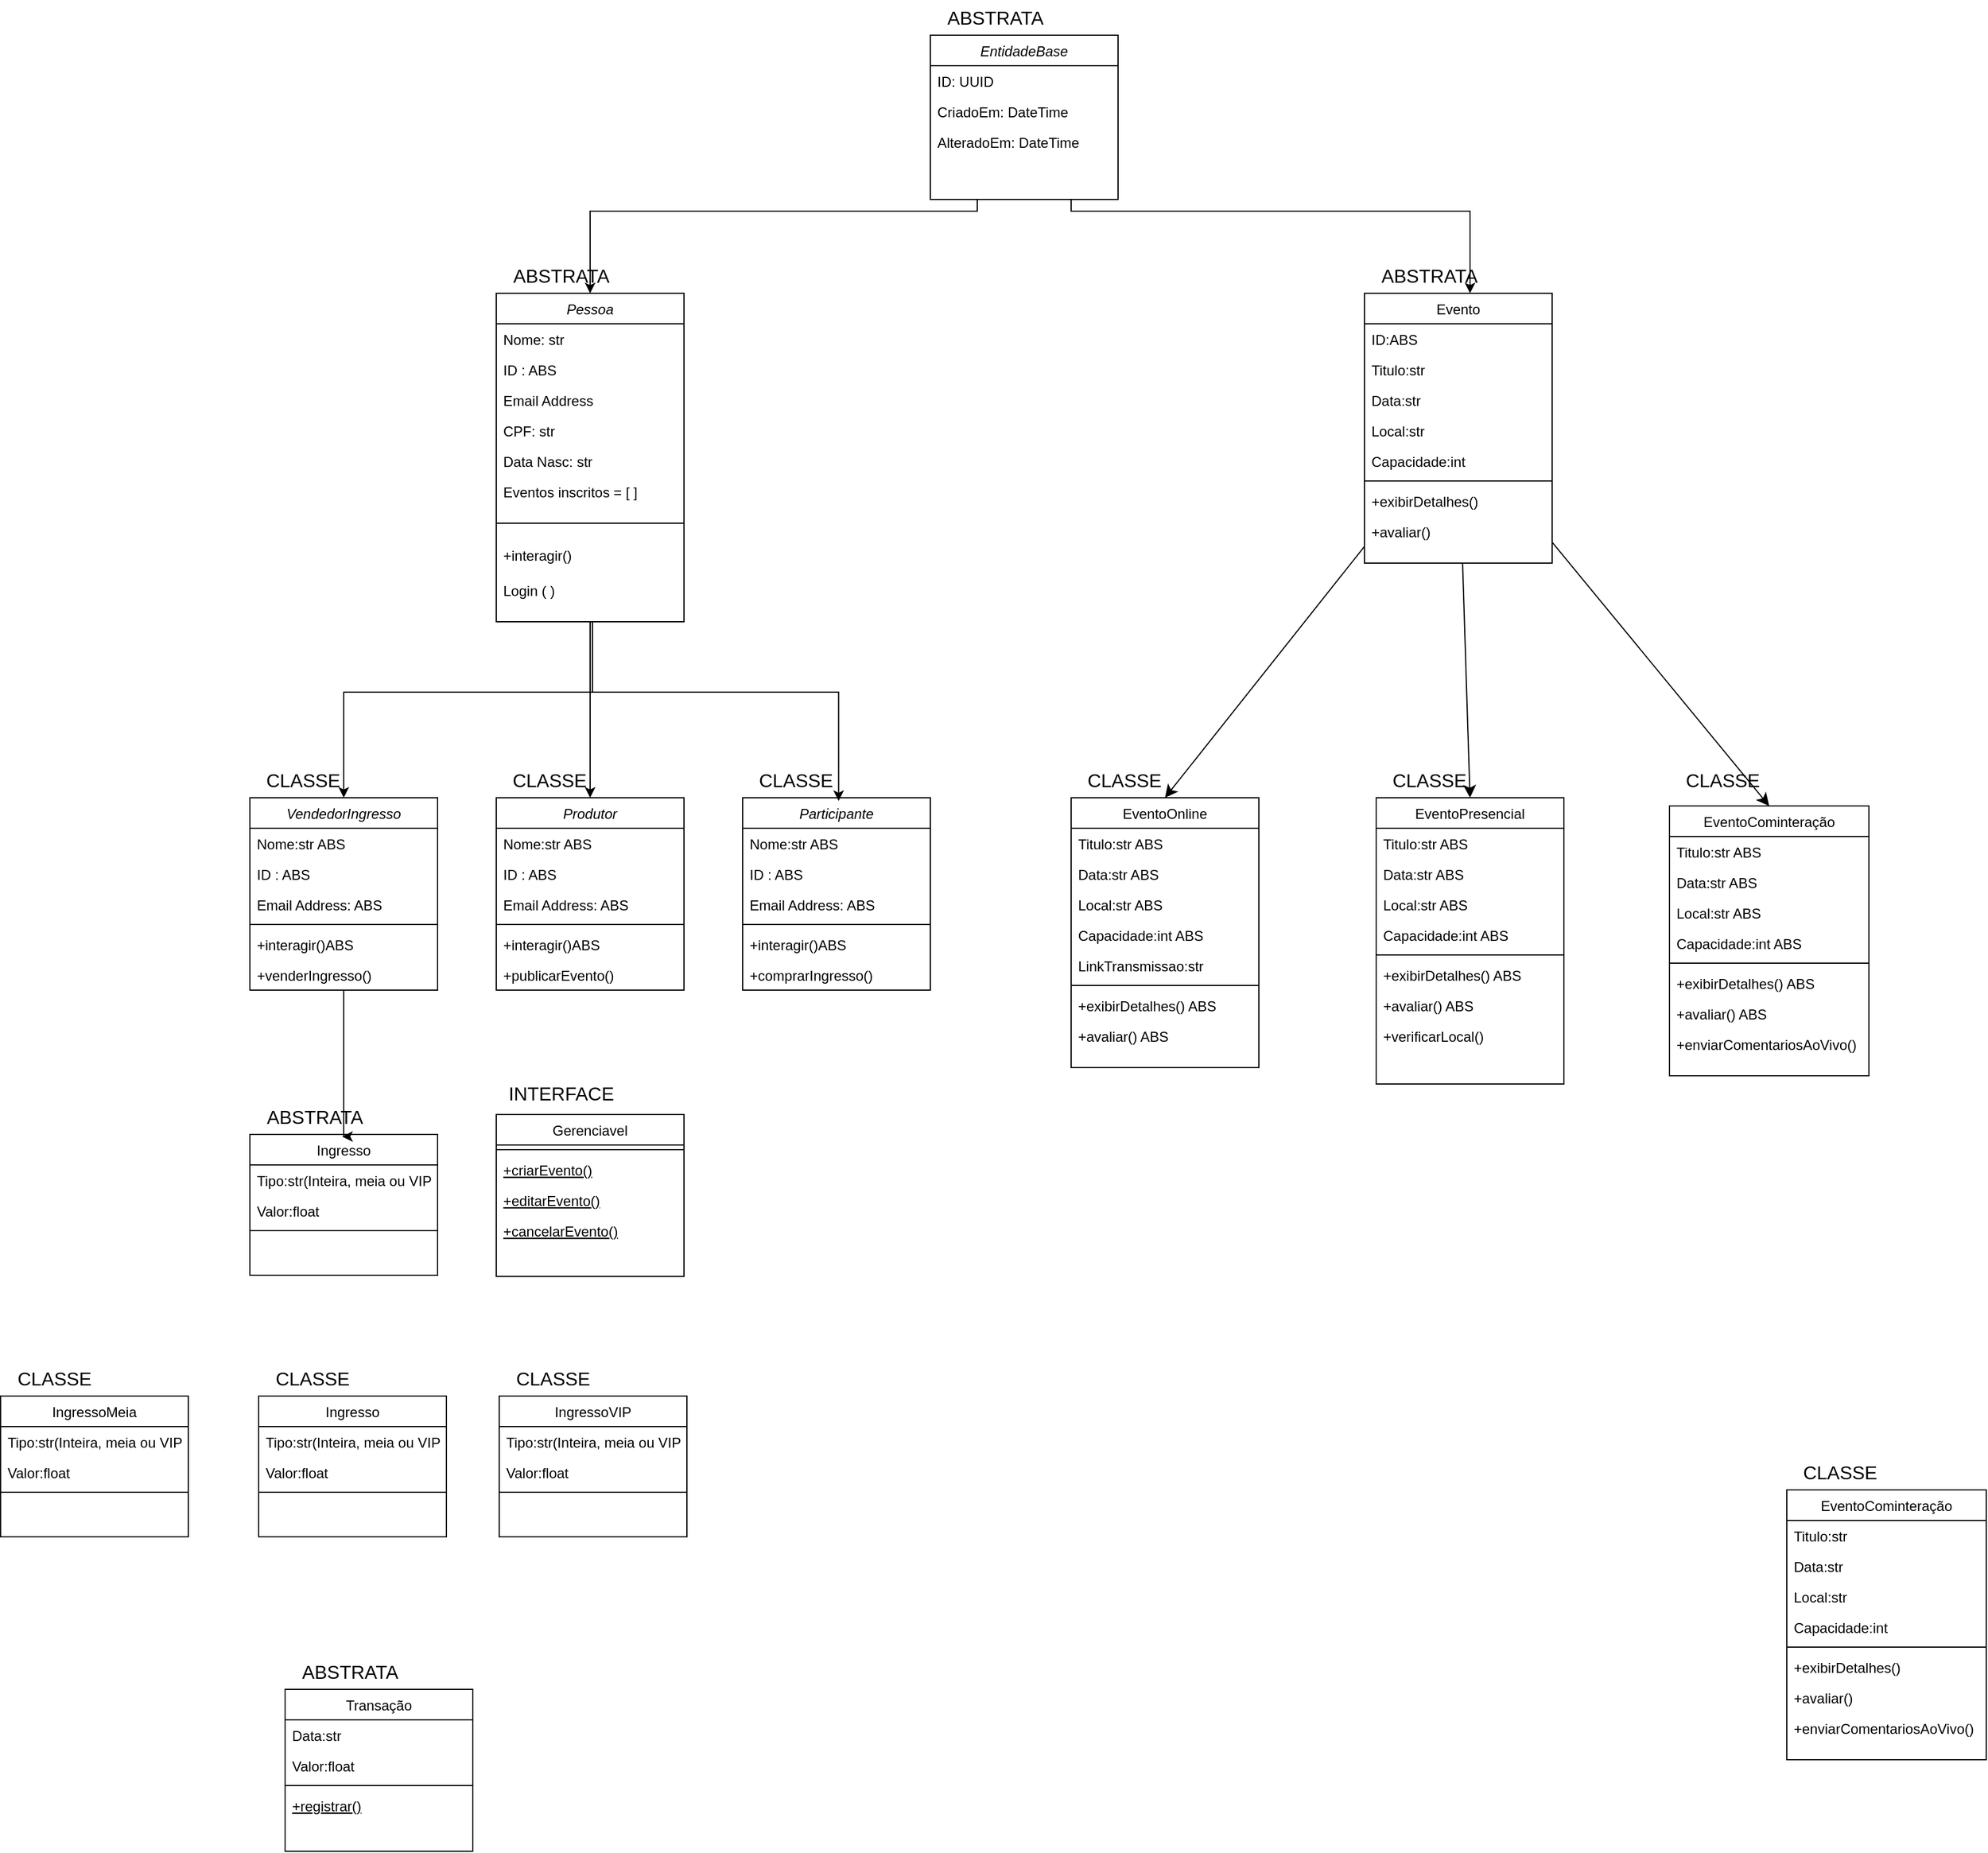 <mxfile version="26.2.14">
  <diagram id="C5RBs43oDa-KdzZeNtuy" name="Page-1">
    <mxGraphModel dx="2513" dy="1418" grid="1" gridSize="10" guides="1" tooltips="1" connect="1" arrows="1" fold="1" page="1" pageScale="1" pageWidth="827" pageHeight="1169" background="none" math="0" shadow="0">
      <root>
        <mxCell id="WIyWlLk6GJQsqaUBKTNV-0" />
        <mxCell id="WIyWlLk6GJQsqaUBKTNV-1" parent="WIyWlLk6GJQsqaUBKTNV-0" />
        <mxCell id="qELRmDSTks_RnJ9ymgZq-40" style="edgeStyle=orthogonalEdgeStyle;rounded=0;orthogonalLoop=1;jettySize=auto;html=1;exitX=0.5;exitY=1;exitDx=0;exitDy=0;" edge="1" parent="WIyWlLk6GJQsqaUBKTNV-1" source="zkfFHV4jXpPFQw0GAbJ--0" target="qELRmDSTks_RnJ9ymgZq-30">
          <mxGeometry relative="1" as="geometry">
            <mxPoint x="650" y="840" as="sourcePoint" />
            <Array as="points">
              <mxPoint x="552" y="810" />
              <mxPoint x="340" y="810" />
            </Array>
          </mxGeometry>
        </mxCell>
        <mxCell id="qELRmDSTks_RnJ9ymgZq-84" style="edgeStyle=orthogonalEdgeStyle;rounded=0;orthogonalLoop=1;jettySize=auto;html=1;" edge="1" parent="WIyWlLk6GJQsqaUBKTNV-1" source="zkfFHV4jXpPFQw0GAbJ--0" target="vaQc-ln_dhfai32MLf0o-9">
          <mxGeometry relative="1" as="geometry" />
        </mxCell>
        <mxCell id="zkfFHV4jXpPFQw0GAbJ--0" value="Pessoa" style="swimlane;fontStyle=2;align=center;verticalAlign=top;childLayout=stackLayout;horizontal=1;startSize=26;horizontalStack=0;resizeParent=1;resizeLast=0;collapsible=1;marginBottom=0;rounded=0;shadow=0;strokeWidth=1;" parent="WIyWlLk6GJQsqaUBKTNV-1" vertex="1">
          <mxGeometry x="470" y="470" width="160" height="280" as="geometry">
            <mxRectangle x="230" y="140" width="160" height="26" as="alternateBounds" />
          </mxGeometry>
        </mxCell>
        <mxCell id="zkfFHV4jXpPFQw0GAbJ--1" value="Nome: str" style="text;align=left;verticalAlign=top;spacingLeft=4;spacingRight=4;overflow=hidden;rotatable=0;points=[[0,0.5],[1,0.5]];portConstraint=eastwest;" parent="zkfFHV4jXpPFQw0GAbJ--0" vertex="1">
          <mxGeometry y="26" width="160" height="26" as="geometry" />
        </mxCell>
        <mxCell id="zkfFHV4jXpPFQw0GAbJ--2" value="ID : ABS" style="text;align=left;verticalAlign=top;spacingLeft=4;spacingRight=4;overflow=hidden;rotatable=0;points=[[0,0.5],[1,0.5]];portConstraint=eastwest;rounded=0;shadow=0;html=0;" parent="zkfFHV4jXpPFQw0GAbJ--0" vertex="1">
          <mxGeometry y="52" width="160" height="26" as="geometry" />
        </mxCell>
        <mxCell id="zkfFHV4jXpPFQw0GAbJ--3" value="Email Address" style="text;align=left;verticalAlign=top;spacingLeft=4;spacingRight=4;overflow=hidden;rotatable=0;points=[[0,0.5],[1,0.5]];portConstraint=eastwest;rounded=0;shadow=0;html=0;" parent="zkfFHV4jXpPFQw0GAbJ--0" vertex="1">
          <mxGeometry y="78" width="160" height="26" as="geometry" />
        </mxCell>
        <mxCell id="3LgKwWBH9SutKrGx6Lj7-1" value="CPF: str" style="text;align=left;verticalAlign=top;spacingLeft=4;spacingRight=4;overflow=hidden;rotatable=0;points=[[0,0.5],[1,0.5]];portConstraint=eastwest;rounded=0;shadow=0;html=0;" vertex="1" parent="zkfFHV4jXpPFQw0GAbJ--0">
          <mxGeometry y="104" width="160" height="26" as="geometry" />
        </mxCell>
        <mxCell id="3LgKwWBH9SutKrGx6Lj7-2" value="Data Nasc: str" style="text;align=left;verticalAlign=top;spacingLeft=4;spacingRight=4;overflow=hidden;rotatable=0;points=[[0,0.5],[1,0.5]];portConstraint=eastwest;rounded=0;shadow=0;html=0;" vertex="1" parent="zkfFHV4jXpPFQw0GAbJ--0">
          <mxGeometry y="130" width="160" height="26" as="geometry" />
        </mxCell>
        <mxCell id="3LgKwWBH9SutKrGx6Lj7-3" value="Eventos inscritos = [ ] " style="text;align=left;verticalAlign=top;spacingLeft=4;spacingRight=4;overflow=hidden;rotatable=0;points=[[0,0.5],[1,0.5]];portConstraint=eastwest;rounded=0;shadow=0;html=0;" vertex="1" parent="zkfFHV4jXpPFQw0GAbJ--0">
          <mxGeometry y="156" width="160" height="26" as="geometry" />
        </mxCell>
        <mxCell id="zkfFHV4jXpPFQw0GAbJ--4" value="" style="line;html=1;strokeWidth=1;align=left;verticalAlign=middle;spacingTop=-1;spacingLeft=3;spacingRight=3;rotatable=0;labelPosition=right;points=[];portConstraint=eastwest;" parent="zkfFHV4jXpPFQw0GAbJ--0" vertex="1">
          <mxGeometry y="182" width="160" height="28" as="geometry" />
        </mxCell>
        <mxCell id="zkfFHV4jXpPFQw0GAbJ--5" value="+interagir()" style="text;align=left;verticalAlign=top;spacingLeft=4;spacingRight=4;overflow=hidden;rotatable=0;points=[[0,0.5],[1,0.5]];portConstraint=eastwest;" parent="zkfFHV4jXpPFQw0GAbJ--0" vertex="1">
          <mxGeometry y="210" width="160" height="30" as="geometry" />
        </mxCell>
        <mxCell id="3LgKwWBH9SutKrGx6Lj7-6" value="Login ( )" style="text;align=left;verticalAlign=top;spacingLeft=4;spacingRight=4;overflow=hidden;rotatable=0;points=[[0,0.5],[1,0.5]];portConstraint=eastwest;" vertex="1" parent="zkfFHV4jXpPFQw0GAbJ--0">
          <mxGeometry y="240" width="160" height="30" as="geometry" />
        </mxCell>
        <mxCell id="zkfFHV4jXpPFQw0GAbJ--6" value="Gerenciavel" style="swimlane;fontStyle=0;align=center;verticalAlign=top;childLayout=stackLayout;horizontal=1;startSize=26;horizontalStack=0;resizeParent=1;resizeLast=0;collapsible=1;marginBottom=0;rounded=0;shadow=0;strokeWidth=1;" parent="WIyWlLk6GJQsqaUBKTNV-1" vertex="1">
          <mxGeometry x="470" y="1170" width="160" height="138" as="geometry">
            <mxRectangle x="130" y="380" width="160" height="26" as="alternateBounds" />
          </mxGeometry>
        </mxCell>
        <mxCell id="zkfFHV4jXpPFQw0GAbJ--9" value="" style="line;html=1;strokeWidth=1;align=left;verticalAlign=middle;spacingTop=-1;spacingLeft=3;spacingRight=3;rotatable=0;labelPosition=right;points=[];portConstraint=eastwest;" parent="zkfFHV4jXpPFQw0GAbJ--6" vertex="1">
          <mxGeometry y="26" width="160" height="8" as="geometry" />
        </mxCell>
        <mxCell id="zkfFHV4jXpPFQw0GAbJ--10" value="+criarEvento()" style="text;align=left;verticalAlign=top;spacingLeft=4;spacingRight=4;overflow=hidden;rotatable=0;points=[[0,0.5],[1,0.5]];portConstraint=eastwest;fontStyle=4" parent="zkfFHV4jXpPFQw0GAbJ--6" vertex="1">
          <mxGeometry y="34" width="160" height="26" as="geometry" />
        </mxCell>
        <mxCell id="qELRmDSTks_RnJ9ymgZq-77" value="+editarEvento()" style="text;align=left;verticalAlign=top;spacingLeft=4;spacingRight=4;overflow=hidden;rotatable=0;points=[[0,0.5],[1,0.5]];portConstraint=eastwest;fontStyle=4" vertex="1" parent="zkfFHV4jXpPFQw0GAbJ--6">
          <mxGeometry y="60" width="160" height="26" as="geometry" />
        </mxCell>
        <mxCell id="qELRmDSTks_RnJ9ymgZq-78" value="+cancelarEvento()" style="text;align=left;verticalAlign=top;spacingLeft=4;spacingRight=4;overflow=hidden;rotatable=0;points=[[0,0.5],[1,0.5]];portConstraint=eastwest;fontStyle=4" vertex="1" parent="zkfFHV4jXpPFQw0GAbJ--6">
          <mxGeometry y="86" width="160" height="26" as="geometry" />
        </mxCell>
        <mxCell id="zkfFHV4jXpPFQw0GAbJ--13" value="IngressoMeia" style="swimlane;fontStyle=0;align=center;verticalAlign=top;childLayout=stackLayout;horizontal=1;startSize=26;horizontalStack=0;resizeParent=1;resizeLast=0;collapsible=1;marginBottom=0;rounded=0;shadow=0;strokeWidth=1;" parent="WIyWlLk6GJQsqaUBKTNV-1" vertex="1">
          <mxGeometry x="47.5" y="1410" width="160" height="120" as="geometry">
            <mxRectangle x="340" y="380" width="170" height="26" as="alternateBounds" />
          </mxGeometry>
        </mxCell>
        <mxCell id="vaQc-ln_dhfai32MLf0o-4" value="Tipo:str(Inteira, meia ou VIP)" style="text;align=left;verticalAlign=top;spacingLeft=4;spacingRight=4;overflow=hidden;rotatable=0;points=[[0,0.5],[1,0.5]];portConstraint=eastwest;" parent="zkfFHV4jXpPFQw0GAbJ--13" vertex="1">
          <mxGeometry y="26" width="160" height="26" as="geometry" />
        </mxCell>
        <mxCell id="zkfFHV4jXpPFQw0GAbJ--14" value="Valor:float" style="text;align=left;verticalAlign=top;spacingLeft=4;spacingRight=4;overflow=hidden;rotatable=0;points=[[0,0.5],[1,0.5]];portConstraint=eastwest;" parent="zkfFHV4jXpPFQw0GAbJ--13" vertex="1">
          <mxGeometry y="52" width="160" height="26" as="geometry" />
        </mxCell>
        <mxCell id="zkfFHV4jXpPFQw0GAbJ--15" value="" style="line;html=1;strokeWidth=1;align=left;verticalAlign=middle;spacingTop=-1;spacingLeft=3;spacingRight=3;rotatable=0;labelPosition=right;points=[];portConstraint=eastwest;" parent="zkfFHV4jXpPFQw0GAbJ--13" vertex="1">
          <mxGeometry y="78" width="160" height="8" as="geometry" />
        </mxCell>
        <mxCell id="vaQc-ln_dhfai32MLf0o-46" style="edgeStyle=none;curved=1;rounded=0;orthogonalLoop=1;jettySize=auto;html=1;entryX=0.5;entryY=0;entryDx=0;entryDy=0;fontSize=12;startSize=8;endSize=8;" parent="WIyWlLk6GJQsqaUBKTNV-1" source="zkfFHV4jXpPFQw0GAbJ--17" target="vaQc-ln_dhfai32MLf0o-28" edge="1">
          <mxGeometry relative="1" as="geometry" />
        </mxCell>
        <mxCell id="vaQc-ln_dhfai32MLf0o-47" style="edgeStyle=none;curved=1;rounded=0;orthogonalLoop=1;jettySize=auto;html=1;entryX=0.5;entryY=0;entryDx=0;entryDy=0;fontSize=12;startSize=8;endSize=8;" parent="WIyWlLk6GJQsqaUBKTNV-1" source="zkfFHV4jXpPFQw0GAbJ--17" target="vaQc-ln_dhfai32MLf0o-37" edge="1">
          <mxGeometry relative="1" as="geometry" />
        </mxCell>
        <mxCell id="vaQc-ln_dhfai32MLf0o-57" style="edgeStyle=none;curved=1;rounded=0;orthogonalLoop=1;jettySize=auto;html=1;entryX=0.5;entryY=0;entryDx=0;entryDy=0;fontSize=12;startSize=8;endSize=8;" parent="WIyWlLk6GJQsqaUBKTNV-1" source="zkfFHV4jXpPFQw0GAbJ--17" target="vaQc-ln_dhfai32MLf0o-48" edge="1">
          <mxGeometry relative="1" as="geometry" />
        </mxCell>
        <mxCell id="zkfFHV4jXpPFQw0GAbJ--17" value="Evento" style="swimlane;fontStyle=0;align=center;verticalAlign=top;childLayout=stackLayout;horizontal=1;startSize=26;horizontalStack=0;resizeParent=1;resizeLast=0;collapsible=1;marginBottom=0;rounded=0;shadow=0;strokeWidth=1;" parent="WIyWlLk6GJQsqaUBKTNV-1" vertex="1">
          <mxGeometry x="1210" y="470" width="160" height="230" as="geometry">
            <mxRectangle x="550" y="140" width="160" height="26" as="alternateBounds" />
          </mxGeometry>
        </mxCell>
        <mxCell id="qELRmDSTks_RnJ9ymgZq-29" value="ID:ABS" style="text;align=left;verticalAlign=top;spacingLeft=4;spacingRight=4;overflow=hidden;rotatable=0;points=[[0,0.5],[1,0.5]];portConstraint=eastwest;" vertex="1" parent="zkfFHV4jXpPFQw0GAbJ--17">
          <mxGeometry y="26" width="160" height="26" as="geometry" />
        </mxCell>
        <mxCell id="zkfFHV4jXpPFQw0GAbJ--18" value="Titulo:str " style="text;align=left;verticalAlign=top;spacingLeft=4;spacingRight=4;overflow=hidden;rotatable=0;points=[[0,0.5],[1,0.5]];portConstraint=eastwest;" parent="zkfFHV4jXpPFQw0GAbJ--17" vertex="1">
          <mxGeometry y="52" width="160" height="26" as="geometry" />
        </mxCell>
        <mxCell id="zkfFHV4jXpPFQw0GAbJ--19" value="Data:str " style="text;align=left;verticalAlign=top;spacingLeft=4;spacingRight=4;overflow=hidden;rotatable=0;points=[[0,0.5],[1,0.5]];portConstraint=eastwest;rounded=0;shadow=0;html=0;" parent="zkfFHV4jXpPFQw0GAbJ--17" vertex="1">
          <mxGeometry y="78" width="160" height="26" as="geometry" />
        </mxCell>
        <mxCell id="zkfFHV4jXpPFQw0GAbJ--20" value="Local:str " style="text;align=left;verticalAlign=top;spacingLeft=4;spacingRight=4;overflow=hidden;rotatable=0;points=[[0,0.5],[1,0.5]];portConstraint=eastwest;rounded=0;shadow=0;html=0;" parent="zkfFHV4jXpPFQw0GAbJ--17" vertex="1">
          <mxGeometry y="104" width="160" height="26" as="geometry" />
        </mxCell>
        <mxCell id="zkfFHV4jXpPFQw0GAbJ--21" value="Capacidade:int" style="text;align=left;verticalAlign=top;spacingLeft=4;spacingRight=4;overflow=hidden;rotatable=0;points=[[0,0.5],[1,0.5]];portConstraint=eastwest;rounded=0;shadow=0;html=0;" parent="zkfFHV4jXpPFQw0GAbJ--17" vertex="1">
          <mxGeometry y="130" width="160" height="26" as="geometry" />
        </mxCell>
        <mxCell id="zkfFHV4jXpPFQw0GAbJ--23" value="" style="line;html=1;strokeWidth=1;align=left;verticalAlign=middle;spacingTop=-1;spacingLeft=3;spacingRight=3;rotatable=0;labelPosition=right;points=[];portConstraint=eastwest;" parent="zkfFHV4jXpPFQw0GAbJ--17" vertex="1">
          <mxGeometry y="156" width="160" height="8" as="geometry" />
        </mxCell>
        <mxCell id="zkfFHV4jXpPFQw0GAbJ--24" value="+exibirDetalhes()" style="text;align=left;verticalAlign=top;spacingLeft=4;spacingRight=4;overflow=hidden;rotatable=0;points=[[0,0.5],[1,0.5]];portConstraint=eastwest;" parent="zkfFHV4jXpPFQw0GAbJ--17" vertex="1">
          <mxGeometry y="164" width="160" height="26" as="geometry" />
        </mxCell>
        <mxCell id="zkfFHV4jXpPFQw0GAbJ--25" value="+avaliar() " style="text;align=left;verticalAlign=top;spacingLeft=4;spacingRight=4;overflow=hidden;rotatable=0;points=[[0,0.5],[1,0.5]];portConstraint=eastwest;" parent="zkfFHV4jXpPFQw0GAbJ--17" vertex="1">
          <mxGeometry y="190" width="160" height="40" as="geometry" />
        </mxCell>
        <mxCell id="vaQc-ln_dhfai32MLf0o-1" value="ABSTRATA" style="text;html=1;align=center;verticalAlign=middle;resizable=0;points=[];autosize=1;strokeColor=none;fillColor=none;fontSize=16;" parent="WIyWlLk6GJQsqaUBKTNV-1" vertex="1">
          <mxGeometry x="470" y="440" width="110" height="30" as="geometry" />
        </mxCell>
        <mxCell id="vaQc-ln_dhfai32MLf0o-5" value="ABSTRATA" style="text;html=1;align=center;verticalAlign=middle;resizable=0;points=[];autosize=1;strokeColor=none;fillColor=none;fontSize=16;" parent="WIyWlLk6GJQsqaUBKTNV-1" vertex="1">
          <mxGeometry x="1210" y="440" width="110" height="30" as="geometry" />
        </mxCell>
        <mxCell id="vaQc-ln_dhfai32MLf0o-6" value="ABSTRATA" style="text;html=1;align=center;verticalAlign=middle;resizable=0;points=[];autosize=1;strokeColor=none;fillColor=none;fontSize=16;" parent="WIyWlLk6GJQsqaUBKTNV-1" vertex="1">
          <mxGeometry x="290" y="1630" width="110" height="30" as="geometry" />
        </mxCell>
        <mxCell id="vaQc-ln_dhfai32MLf0o-7" value="CLASSE" style="text;html=1;align=center;verticalAlign=middle;resizable=0;points=[];autosize=1;strokeColor=none;fillColor=none;fontSize=16;" parent="WIyWlLk6GJQsqaUBKTNV-1" vertex="1">
          <mxGeometry x="267.5" y="1380" width="90" height="30" as="geometry" />
        </mxCell>
        <mxCell id="vaQc-ln_dhfai32MLf0o-9" value="Produtor" style="swimlane;fontStyle=2;align=center;verticalAlign=top;childLayout=stackLayout;horizontal=1;startSize=26;horizontalStack=0;resizeParent=1;resizeLast=0;collapsible=1;marginBottom=0;rounded=0;shadow=0;strokeWidth=1;" parent="WIyWlLk6GJQsqaUBKTNV-1" vertex="1">
          <mxGeometry x="470" y="900" width="160" height="164" as="geometry">
            <mxRectangle x="230" y="140" width="160" height="26" as="alternateBounds" />
          </mxGeometry>
        </mxCell>
        <mxCell id="vaQc-ln_dhfai32MLf0o-10" value="Nome:str ABS" style="text;align=left;verticalAlign=top;spacingLeft=4;spacingRight=4;overflow=hidden;rotatable=0;points=[[0,0.5],[1,0.5]];portConstraint=eastwest;" parent="vaQc-ln_dhfai32MLf0o-9" vertex="1">
          <mxGeometry y="26" width="160" height="26" as="geometry" />
        </mxCell>
        <mxCell id="vaQc-ln_dhfai32MLf0o-11" value="ID : ABS" style="text;align=left;verticalAlign=top;spacingLeft=4;spacingRight=4;overflow=hidden;rotatable=0;points=[[0,0.5],[1,0.5]];portConstraint=eastwest;rounded=0;shadow=0;html=0;" parent="vaQc-ln_dhfai32MLf0o-9" vertex="1">
          <mxGeometry y="52" width="160" height="26" as="geometry" />
        </mxCell>
        <mxCell id="vaQc-ln_dhfai32MLf0o-12" value="Email Address: ABS" style="text;align=left;verticalAlign=top;spacingLeft=4;spacingRight=4;overflow=hidden;rotatable=0;points=[[0,0.5],[1,0.5]];portConstraint=eastwest;rounded=0;shadow=0;html=0;" parent="vaQc-ln_dhfai32MLf0o-9" vertex="1">
          <mxGeometry y="78" width="160" height="26" as="geometry" />
        </mxCell>
        <mxCell id="vaQc-ln_dhfai32MLf0o-13" value="" style="line;html=1;strokeWidth=1;align=left;verticalAlign=middle;spacingTop=-1;spacingLeft=3;spacingRight=3;rotatable=0;labelPosition=right;points=[];portConstraint=eastwest;" parent="vaQc-ln_dhfai32MLf0o-9" vertex="1">
          <mxGeometry y="104" width="160" height="8" as="geometry" />
        </mxCell>
        <mxCell id="vaQc-ln_dhfai32MLf0o-14" value="+interagir()ABS" style="text;align=left;verticalAlign=top;spacingLeft=4;spacingRight=4;overflow=hidden;rotatable=0;points=[[0,0.5],[1,0.5]];portConstraint=eastwest;" parent="vaQc-ln_dhfai32MLf0o-9" vertex="1">
          <mxGeometry y="112" width="160" height="26" as="geometry" />
        </mxCell>
        <mxCell id="vaQc-ln_dhfai32MLf0o-24" value="+publicarEvento()" style="text;align=left;verticalAlign=top;spacingLeft=4;spacingRight=4;overflow=hidden;rotatable=0;points=[[0,0.5],[1,0.5]];portConstraint=eastwest;" parent="vaQc-ln_dhfai32MLf0o-9" vertex="1">
          <mxGeometry y="138" width="160" height="26" as="geometry" />
        </mxCell>
        <mxCell id="vaQc-ln_dhfai32MLf0o-15" value="Participante" style="swimlane;fontStyle=2;align=center;verticalAlign=top;childLayout=stackLayout;horizontal=1;startSize=26;horizontalStack=0;resizeParent=1;resizeLast=0;collapsible=1;marginBottom=0;rounded=0;shadow=0;strokeWidth=1;" parent="WIyWlLk6GJQsqaUBKTNV-1" vertex="1">
          <mxGeometry x="680" y="900" width="160" height="164" as="geometry">
            <mxRectangle x="230" y="140" width="160" height="26" as="alternateBounds" />
          </mxGeometry>
        </mxCell>
        <mxCell id="vaQc-ln_dhfai32MLf0o-16" value="Nome:str ABS" style="text;align=left;verticalAlign=top;spacingLeft=4;spacingRight=4;overflow=hidden;rotatable=0;points=[[0,0.5],[1,0.5]];portConstraint=eastwest;" parent="vaQc-ln_dhfai32MLf0o-15" vertex="1">
          <mxGeometry y="26" width="160" height="26" as="geometry" />
        </mxCell>
        <mxCell id="vaQc-ln_dhfai32MLf0o-17" value="ID : ABS" style="text;align=left;verticalAlign=top;spacingLeft=4;spacingRight=4;overflow=hidden;rotatable=0;points=[[0,0.5],[1,0.5]];portConstraint=eastwest;rounded=0;shadow=0;html=0;" parent="vaQc-ln_dhfai32MLf0o-15" vertex="1">
          <mxGeometry y="52" width="160" height="26" as="geometry" />
        </mxCell>
        <mxCell id="vaQc-ln_dhfai32MLf0o-18" value="Email Address: ABS" style="text;align=left;verticalAlign=top;spacingLeft=4;spacingRight=4;overflow=hidden;rotatable=0;points=[[0,0.5],[1,0.5]];portConstraint=eastwest;rounded=0;shadow=0;html=0;" parent="vaQc-ln_dhfai32MLf0o-15" vertex="1">
          <mxGeometry y="78" width="160" height="26" as="geometry" />
        </mxCell>
        <mxCell id="vaQc-ln_dhfai32MLf0o-19" value="" style="line;html=1;strokeWidth=1;align=left;verticalAlign=middle;spacingTop=-1;spacingLeft=3;spacingRight=3;rotatable=0;labelPosition=right;points=[];portConstraint=eastwest;" parent="vaQc-ln_dhfai32MLf0o-15" vertex="1">
          <mxGeometry y="104" width="160" height="8" as="geometry" />
        </mxCell>
        <mxCell id="vaQc-ln_dhfai32MLf0o-20" value="+interagir()ABS" style="text;align=left;verticalAlign=top;spacingLeft=4;spacingRight=4;overflow=hidden;rotatable=0;points=[[0,0.5],[1,0.5]];portConstraint=eastwest;" parent="vaQc-ln_dhfai32MLf0o-15" vertex="1">
          <mxGeometry y="112" width="160" height="26" as="geometry" />
        </mxCell>
        <mxCell id="vaQc-ln_dhfai32MLf0o-27" value="+comprarIngresso()" style="text;align=left;verticalAlign=top;spacingLeft=4;spacingRight=4;overflow=hidden;rotatable=0;points=[[0,0.5],[1,0.5]];portConstraint=eastwest;" parent="vaQc-ln_dhfai32MLf0o-15" vertex="1">
          <mxGeometry y="138" width="160" height="26" as="geometry" />
        </mxCell>
        <mxCell id="vaQc-ln_dhfai32MLf0o-25" value="CLASSE" style="text;html=1;align=center;verticalAlign=middle;resizable=0;points=[];autosize=1;strokeColor=none;fillColor=none;fontSize=16;" parent="WIyWlLk6GJQsqaUBKTNV-1" vertex="1">
          <mxGeometry x="470" y="870" width="90" height="30" as="geometry" />
        </mxCell>
        <mxCell id="vaQc-ln_dhfai32MLf0o-26" value="CLASSE" style="text;html=1;align=center;verticalAlign=middle;resizable=0;points=[];autosize=1;strokeColor=none;fillColor=none;fontSize=16;" parent="WIyWlLk6GJQsqaUBKTNV-1" vertex="1">
          <mxGeometry x="680" y="870" width="90" height="30" as="geometry" />
        </mxCell>
        <mxCell id="vaQc-ln_dhfai32MLf0o-28" value="EventoOnline" style="swimlane;fontStyle=0;align=center;verticalAlign=top;childLayout=stackLayout;horizontal=1;startSize=26;horizontalStack=0;resizeParent=1;resizeLast=0;collapsible=1;marginBottom=0;rounded=0;shadow=0;strokeWidth=1;" parent="WIyWlLk6GJQsqaUBKTNV-1" vertex="1">
          <mxGeometry x="960" y="900" width="160" height="230" as="geometry">
            <mxRectangle x="550" y="140" width="160" height="26" as="alternateBounds" />
          </mxGeometry>
        </mxCell>
        <mxCell id="vaQc-ln_dhfai32MLf0o-29" value="Titulo:str ABS" style="text;align=left;verticalAlign=top;spacingLeft=4;spacingRight=4;overflow=hidden;rotatable=0;points=[[0,0.5],[1,0.5]];portConstraint=eastwest;" parent="vaQc-ln_dhfai32MLf0o-28" vertex="1">
          <mxGeometry y="26" width="160" height="26" as="geometry" />
        </mxCell>
        <mxCell id="vaQc-ln_dhfai32MLf0o-30" value="Data:str ABS" style="text;align=left;verticalAlign=top;spacingLeft=4;spacingRight=4;overflow=hidden;rotatable=0;points=[[0,0.5],[1,0.5]];portConstraint=eastwest;rounded=0;shadow=0;html=0;" parent="vaQc-ln_dhfai32MLf0o-28" vertex="1">
          <mxGeometry y="52" width="160" height="26" as="geometry" />
        </mxCell>
        <mxCell id="vaQc-ln_dhfai32MLf0o-31" value="Local:str ABS" style="text;align=left;verticalAlign=top;spacingLeft=4;spacingRight=4;overflow=hidden;rotatable=0;points=[[0,0.5],[1,0.5]];portConstraint=eastwest;rounded=0;shadow=0;html=0;" parent="vaQc-ln_dhfai32MLf0o-28" vertex="1">
          <mxGeometry y="78" width="160" height="26" as="geometry" />
        </mxCell>
        <mxCell id="vaQc-ln_dhfai32MLf0o-32" value="Capacidade:int ABS" style="text;align=left;verticalAlign=top;spacingLeft=4;spacingRight=4;overflow=hidden;rotatable=0;points=[[0,0.5],[1,0.5]];portConstraint=eastwest;rounded=0;shadow=0;html=0;" parent="vaQc-ln_dhfai32MLf0o-28" vertex="1">
          <mxGeometry y="104" width="160" height="26" as="geometry" />
        </mxCell>
        <mxCell id="vaQc-ln_dhfai32MLf0o-58" value="LinkTransmissao:str" style="text;align=left;verticalAlign=top;spacingLeft=4;spacingRight=4;overflow=hidden;rotatable=0;points=[[0,0.5],[1,0.5]];portConstraint=eastwest;rounded=0;shadow=0;html=0;" parent="vaQc-ln_dhfai32MLf0o-28" vertex="1">
          <mxGeometry y="130" width="160" height="26" as="geometry" />
        </mxCell>
        <mxCell id="vaQc-ln_dhfai32MLf0o-33" value="" style="line;html=1;strokeWidth=1;align=left;verticalAlign=middle;spacingTop=-1;spacingLeft=3;spacingRight=3;rotatable=0;labelPosition=right;points=[];portConstraint=eastwest;" parent="vaQc-ln_dhfai32MLf0o-28" vertex="1">
          <mxGeometry y="156" width="160" height="8" as="geometry" />
        </mxCell>
        <mxCell id="vaQc-ln_dhfai32MLf0o-34" value="+exibirDetalhes() ABS" style="text;align=left;verticalAlign=top;spacingLeft=4;spacingRight=4;overflow=hidden;rotatable=0;points=[[0,0.5],[1,0.5]];portConstraint=eastwest;" parent="vaQc-ln_dhfai32MLf0o-28" vertex="1">
          <mxGeometry y="164" width="160" height="26" as="geometry" />
        </mxCell>
        <mxCell id="vaQc-ln_dhfai32MLf0o-35" value="+avaliar() ABS&#xa;&#xa;&#xa;&#xa;&#xa;" style="text;align=left;verticalAlign=top;spacingLeft=4;spacingRight=4;overflow=hidden;rotatable=0;points=[[0,0.5],[1,0.5]];portConstraint=eastwest;" parent="vaQc-ln_dhfai32MLf0o-28" vertex="1">
          <mxGeometry y="190" width="160" height="40" as="geometry" />
        </mxCell>
        <mxCell id="vaQc-ln_dhfai32MLf0o-36" value="CLASSE" style="text;html=1;align=center;verticalAlign=middle;resizable=0;points=[];autosize=1;strokeColor=none;fillColor=none;fontSize=16;" parent="WIyWlLk6GJQsqaUBKTNV-1" vertex="1">
          <mxGeometry x="960" y="870" width="90" height="30" as="geometry" />
        </mxCell>
        <mxCell id="vaQc-ln_dhfai32MLf0o-37" value="EventoPresencial" style="swimlane;fontStyle=0;align=center;verticalAlign=top;childLayout=stackLayout;horizontal=1;startSize=26;horizontalStack=0;resizeParent=1;resizeLast=0;collapsible=1;marginBottom=0;rounded=0;shadow=0;strokeWidth=1;" parent="WIyWlLk6GJQsqaUBKTNV-1" vertex="1">
          <mxGeometry x="1220" y="900" width="160" height="244" as="geometry">
            <mxRectangle x="550" y="140" width="160" height="26" as="alternateBounds" />
          </mxGeometry>
        </mxCell>
        <mxCell id="vaQc-ln_dhfai32MLf0o-38" value="Titulo:str ABS" style="text;align=left;verticalAlign=top;spacingLeft=4;spacingRight=4;overflow=hidden;rotatable=0;points=[[0,0.5],[1,0.5]];portConstraint=eastwest;" parent="vaQc-ln_dhfai32MLf0o-37" vertex="1">
          <mxGeometry y="26" width="160" height="26" as="geometry" />
        </mxCell>
        <mxCell id="vaQc-ln_dhfai32MLf0o-39" value="Data:str ABS" style="text;align=left;verticalAlign=top;spacingLeft=4;spacingRight=4;overflow=hidden;rotatable=0;points=[[0,0.5],[1,0.5]];portConstraint=eastwest;rounded=0;shadow=0;html=0;" parent="vaQc-ln_dhfai32MLf0o-37" vertex="1">
          <mxGeometry y="52" width="160" height="26" as="geometry" />
        </mxCell>
        <mxCell id="vaQc-ln_dhfai32MLf0o-40" value="Local:str ABS" style="text;align=left;verticalAlign=top;spacingLeft=4;spacingRight=4;overflow=hidden;rotatable=0;points=[[0,0.5],[1,0.5]];portConstraint=eastwest;rounded=0;shadow=0;html=0;" parent="vaQc-ln_dhfai32MLf0o-37" vertex="1">
          <mxGeometry y="78" width="160" height="26" as="geometry" />
        </mxCell>
        <mxCell id="vaQc-ln_dhfai32MLf0o-41" value="Capacidade:int ABS" style="text;align=left;verticalAlign=top;spacingLeft=4;spacingRight=4;overflow=hidden;rotatable=0;points=[[0,0.5],[1,0.5]];portConstraint=eastwest;rounded=0;shadow=0;html=0;" parent="vaQc-ln_dhfai32MLf0o-37" vertex="1">
          <mxGeometry y="104" width="160" height="26" as="geometry" />
        </mxCell>
        <mxCell id="vaQc-ln_dhfai32MLf0o-42" value="" style="line;html=1;strokeWidth=1;align=left;verticalAlign=middle;spacingTop=-1;spacingLeft=3;spacingRight=3;rotatable=0;labelPosition=right;points=[];portConstraint=eastwest;" parent="vaQc-ln_dhfai32MLf0o-37" vertex="1">
          <mxGeometry y="130" width="160" height="8" as="geometry" />
        </mxCell>
        <mxCell id="vaQc-ln_dhfai32MLf0o-43" value="+exibirDetalhes() ABS" style="text;align=left;verticalAlign=top;spacingLeft=4;spacingRight=4;overflow=hidden;rotatable=0;points=[[0,0.5],[1,0.5]];portConstraint=eastwest;" parent="vaQc-ln_dhfai32MLf0o-37" vertex="1">
          <mxGeometry y="138" width="160" height="26" as="geometry" />
        </mxCell>
        <mxCell id="vaQc-ln_dhfai32MLf0o-44" value="+avaliar() ABS" style="text;align=left;verticalAlign=top;spacingLeft=4;spacingRight=4;overflow=hidden;rotatable=0;points=[[0,0.5],[1,0.5]];portConstraint=eastwest;" parent="vaQc-ln_dhfai32MLf0o-37" vertex="1">
          <mxGeometry y="164" width="160" height="26" as="geometry" />
        </mxCell>
        <mxCell id="vaQc-ln_dhfai32MLf0o-59" value="+verificarLocal()" style="text;align=left;verticalAlign=top;spacingLeft=4;spacingRight=4;overflow=hidden;rotatable=0;points=[[0,0.5],[1,0.5]];portConstraint=eastwest;" parent="vaQc-ln_dhfai32MLf0o-37" vertex="1">
          <mxGeometry y="190" width="160" height="30" as="geometry" />
        </mxCell>
        <mxCell id="vaQc-ln_dhfai32MLf0o-45" value="CLASSE" style="text;html=1;align=center;verticalAlign=middle;resizable=0;points=[];autosize=1;strokeColor=none;fillColor=none;fontSize=16;" parent="WIyWlLk6GJQsqaUBKTNV-1" vertex="1">
          <mxGeometry x="1220" y="870" width="90" height="30" as="geometry" />
        </mxCell>
        <mxCell id="vaQc-ln_dhfai32MLf0o-48" value="EventoCominteração" style="swimlane;fontStyle=0;align=center;verticalAlign=top;childLayout=stackLayout;horizontal=1;startSize=26;horizontalStack=0;resizeParent=1;resizeLast=0;collapsible=1;marginBottom=0;rounded=0;shadow=0;strokeWidth=1;" parent="WIyWlLk6GJQsqaUBKTNV-1" vertex="1">
          <mxGeometry x="1470" y="907" width="170" height="230" as="geometry">
            <mxRectangle x="550" y="140" width="160" height="26" as="alternateBounds" />
          </mxGeometry>
        </mxCell>
        <mxCell id="vaQc-ln_dhfai32MLf0o-49" value="Titulo:str ABS" style="text;align=left;verticalAlign=top;spacingLeft=4;spacingRight=4;overflow=hidden;rotatable=0;points=[[0,0.5],[1,0.5]];portConstraint=eastwest;" parent="vaQc-ln_dhfai32MLf0o-48" vertex="1">
          <mxGeometry y="26" width="170" height="26" as="geometry" />
        </mxCell>
        <mxCell id="vaQc-ln_dhfai32MLf0o-50" value="Data:str ABS" style="text;align=left;verticalAlign=top;spacingLeft=4;spacingRight=4;overflow=hidden;rotatable=0;points=[[0,0.5],[1,0.5]];portConstraint=eastwest;rounded=0;shadow=0;html=0;" parent="vaQc-ln_dhfai32MLf0o-48" vertex="1">
          <mxGeometry y="52" width="170" height="26" as="geometry" />
        </mxCell>
        <mxCell id="vaQc-ln_dhfai32MLf0o-51" value="Local:str ABS" style="text;align=left;verticalAlign=top;spacingLeft=4;spacingRight=4;overflow=hidden;rotatable=0;points=[[0,0.5],[1,0.5]];portConstraint=eastwest;rounded=0;shadow=0;html=0;" parent="vaQc-ln_dhfai32MLf0o-48" vertex="1">
          <mxGeometry y="78" width="170" height="26" as="geometry" />
        </mxCell>
        <mxCell id="vaQc-ln_dhfai32MLf0o-52" value="Capacidade:int ABS" style="text;align=left;verticalAlign=top;spacingLeft=4;spacingRight=4;overflow=hidden;rotatable=0;points=[[0,0.5],[1,0.5]];portConstraint=eastwest;rounded=0;shadow=0;html=0;" parent="vaQc-ln_dhfai32MLf0o-48" vertex="1">
          <mxGeometry y="104" width="170" height="26" as="geometry" />
        </mxCell>
        <mxCell id="vaQc-ln_dhfai32MLf0o-53" value="" style="line;html=1;strokeWidth=1;align=left;verticalAlign=middle;spacingTop=-1;spacingLeft=3;spacingRight=3;rotatable=0;labelPosition=right;points=[];portConstraint=eastwest;" parent="vaQc-ln_dhfai32MLf0o-48" vertex="1">
          <mxGeometry y="130" width="170" height="8" as="geometry" />
        </mxCell>
        <mxCell id="vaQc-ln_dhfai32MLf0o-54" value="+exibirDetalhes() ABS" style="text;align=left;verticalAlign=top;spacingLeft=4;spacingRight=4;overflow=hidden;rotatable=0;points=[[0,0.5],[1,0.5]];portConstraint=eastwest;" parent="vaQc-ln_dhfai32MLf0o-48" vertex="1">
          <mxGeometry y="138" width="170" height="26" as="geometry" />
        </mxCell>
        <mxCell id="vaQc-ln_dhfai32MLf0o-55" value="+avaliar() ABS" style="text;align=left;verticalAlign=top;spacingLeft=4;spacingRight=4;overflow=hidden;rotatable=0;points=[[0,0.5],[1,0.5]];portConstraint=eastwest;" parent="vaQc-ln_dhfai32MLf0o-48" vertex="1">
          <mxGeometry y="164" width="170" height="26" as="geometry" />
        </mxCell>
        <mxCell id="vaQc-ln_dhfai32MLf0o-60" value="+enviarComentariosAoVivo()" style="text;align=left;verticalAlign=top;spacingLeft=4;spacingRight=4;overflow=hidden;rotatable=0;points=[[0,0.5],[1,0.5]];portConstraint=eastwest;" parent="vaQc-ln_dhfai32MLf0o-48" vertex="1">
          <mxGeometry y="190" width="170" height="26" as="geometry" />
        </mxCell>
        <mxCell id="vaQc-ln_dhfai32MLf0o-56" value="CLASSE" style="text;html=1;align=center;verticalAlign=middle;resizable=0;points=[];autosize=1;strokeColor=none;fillColor=none;fontSize=16;" parent="WIyWlLk6GJQsqaUBKTNV-1" vertex="1">
          <mxGeometry x="1470" y="870" width="90" height="30" as="geometry" />
        </mxCell>
        <mxCell id="qELRmDSTks_RnJ9ymgZq-0" value="EventoCominteração" style="swimlane;fontStyle=0;align=center;verticalAlign=top;childLayout=stackLayout;horizontal=1;startSize=26;horizontalStack=0;resizeParent=1;resizeLast=0;collapsible=1;marginBottom=0;rounded=0;shadow=0;strokeWidth=1;" vertex="1" parent="WIyWlLk6GJQsqaUBKTNV-1">
          <mxGeometry x="1570" y="1490" width="170" height="230" as="geometry">
            <mxRectangle x="550" y="140" width="160" height="26" as="alternateBounds" />
          </mxGeometry>
        </mxCell>
        <mxCell id="qELRmDSTks_RnJ9ymgZq-1" value="Titulo:str" style="text;align=left;verticalAlign=top;spacingLeft=4;spacingRight=4;overflow=hidden;rotatable=0;points=[[0,0.5],[1,0.5]];portConstraint=eastwest;" vertex="1" parent="qELRmDSTks_RnJ9ymgZq-0">
          <mxGeometry y="26" width="170" height="26" as="geometry" />
        </mxCell>
        <mxCell id="qELRmDSTks_RnJ9ymgZq-2" value="Data:str" style="text;align=left;verticalAlign=top;spacingLeft=4;spacingRight=4;overflow=hidden;rotatable=0;points=[[0,0.5],[1,0.5]];portConstraint=eastwest;rounded=0;shadow=0;html=0;" vertex="1" parent="qELRmDSTks_RnJ9ymgZq-0">
          <mxGeometry y="52" width="170" height="26" as="geometry" />
        </mxCell>
        <mxCell id="qELRmDSTks_RnJ9ymgZq-3" value="Local:str" style="text;align=left;verticalAlign=top;spacingLeft=4;spacingRight=4;overflow=hidden;rotatable=0;points=[[0,0.5],[1,0.5]];portConstraint=eastwest;rounded=0;shadow=0;html=0;" vertex="1" parent="qELRmDSTks_RnJ9ymgZq-0">
          <mxGeometry y="78" width="170" height="26" as="geometry" />
        </mxCell>
        <mxCell id="qELRmDSTks_RnJ9ymgZq-4" value="Capacidade:int" style="text;align=left;verticalAlign=top;spacingLeft=4;spacingRight=4;overflow=hidden;rotatable=0;points=[[0,0.5],[1,0.5]];portConstraint=eastwest;rounded=0;shadow=0;html=0;" vertex="1" parent="qELRmDSTks_RnJ9ymgZq-0">
          <mxGeometry y="104" width="170" height="26" as="geometry" />
        </mxCell>
        <mxCell id="qELRmDSTks_RnJ9ymgZq-5" value="" style="line;html=1;strokeWidth=1;align=left;verticalAlign=middle;spacingTop=-1;spacingLeft=3;spacingRight=3;rotatable=0;labelPosition=right;points=[];portConstraint=eastwest;" vertex="1" parent="qELRmDSTks_RnJ9ymgZq-0">
          <mxGeometry y="130" width="170" height="8" as="geometry" />
        </mxCell>
        <mxCell id="qELRmDSTks_RnJ9ymgZq-6" value="+exibirDetalhes()" style="text;align=left;verticalAlign=top;spacingLeft=4;spacingRight=4;overflow=hidden;rotatable=0;points=[[0,0.5],[1,0.5]];portConstraint=eastwest;" vertex="1" parent="qELRmDSTks_RnJ9ymgZq-0">
          <mxGeometry y="138" width="170" height="26" as="geometry" />
        </mxCell>
        <mxCell id="qELRmDSTks_RnJ9ymgZq-7" value="+avaliar()&#xa;&#xa;&#xa;&#xa;&#xa;&#xa;" style="text;align=left;verticalAlign=top;spacingLeft=4;spacingRight=4;overflow=hidden;rotatable=0;points=[[0,0.5],[1,0.5]];portConstraint=eastwest;" vertex="1" parent="qELRmDSTks_RnJ9ymgZq-0">
          <mxGeometry y="164" width="170" height="26" as="geometry" />
        </mxCell>
        <mxCell id="qELRmDSTks_RnJ9ymgZq-8" value="+enviarComentariosAoVivo()" style="text;align=left;verticalAlign=top;spacingLeft=4;spacingRight=4;overflow=hidden;rotatable=0;points=[[0,0.5],[1,0.5]];portConstraint=eastwest;" vertex="1" parent="qELRmDSTks_RnJ9ymgZq-0">
          <mxGeometry y="190" width="170" height="26" as="geometry" />
        </mxCell>
        <mxCell id="qELRmDSTks_RnJ9ymgZq-9" value="CLASSE" style="text;html=1;align=center;verticalAlign=middle;resizable=0;points=[];autosize=1;strokeColor=none;fillColor=none;fontSize=16;" vertex="1" parent="WIyWlLk6GJQsqaUBKTNV-1">
          <mxGeometry x="1570" y="1460" width="90" height="30" as="geometry" />
        </mxCell>
        <mxCell id="qELRmDSTks_RnJ9ymgZq-27" style="edgeStyle=orthogonalEdgeStyle;rounded=0;orthogonalLoop=1;jettySize=auto;html=1;exitX=0.75;exitY=1;exitDx=0;exitDy=0;" edge="1" parent="WIyWlLk6GJQsqaUBKTNV-1" source="qELRmDSTks_RnJ9ymgZq-20">
          <mxGeometry relative="1" as="geometry">
            <mxPoint x="960" y="400" as="sourcePoint" />
            <mxPoint x="1300" y="470" as="targetPoint" />
            <Array as="points">
              <mxPoint x="960" y="400" />
              <mxPoint x="1300" y="400" />
            </Array>
          </mxGeometry>
        </mxCell>
        <mxCell id="qELRmDSTks_RnJ9ymgZq-28" style="edgeStyle=orthogonalEdgeStyle;rounded=0;orthogonalLoop=1;jettySize=auto;html=1;exitX=0.25;exitY=1;exitDx=0;exitDy=0;" edge="1" parent="WIyWlLk6GJQsqaUBKTNV-1" source="qELRmDSTks_RnJ9ymgZq-20" target="zkfFHV4jXpPFQw0GAbJ--0">
          <mxGeometry relative="1" as="geometry">
            <Array as="points">
              <mxPoint x="880" y="400" />
              <mxPoint x="550" y="400" />
            </Array>
          </mxGeometry>
        </mxCell>
        <mxCell id="qELRmDSTks_RnJ9ymgZq-20" value="EntidadeBase" style="swimlane;fontStyle=2;align=center;verticalAlign=top;childLayout=stackLayout;horizontal=1;startSize=26;horizontalStack=0;resizeParent=1;resizeLast=0;collapsible=1;marginBottom=0;rounded=0;shadow=0;strokeWidth=1;" vertex="1" parent="WIyWlLk6GJQsqaUBKTNV-1">
          <mxGeometry x="840" y="250" width="160" height="140" as="geometry">
            <mxRectangle x="230" y="140" width="160" height="26" as="alternateBounds" />
          </mxGeometry>
        </mxCell>
        <mxCell id="qELRmDSTks_RnJ9ymgZq-21" value="ID: UUID" style="text;align=left;verticalAlign=top;spacingLeft=4;spacingRight=4;overflow=hidden;rotatable=0;points=[[0,0.5],[1,0.5]];portConstraint=eastwest;" vertex="1" parent="qELRmDSTks_RnJ9ymgZq-20">
          <mxGeometry y="26" width="160" height="26" as="geometry" />
        </mxCell>
        <mxCell id="qELRmDSTks_RnJ9ymgZq-22" value="CriadoEm: DateTime" style="text;align=left;verticalAlign=top;spacingLeft=4;spacingRight=4;overflow=hidden;rotatable=0;points=[[0,0.5],[1,0.5]];portConstraint=eastwest;rounded=0;shadow=0;html=0;" vertex="1" parent="qELRmDSTks_RnJ9ymgZq-20">
          <mxGeometry y="52" width="160" height="26" as="geometry" />
        </mxCell>
        <mxCell id="qELRmDSTks_RnJ9ymgZq-23" value="AlteradoEm: DateTime" style="text;align=left;verticalAlign=top;spacingLeft=4;spacingRight=4;overflow=hidden;rotatable=0;points=[[0,0.5],[1,0.5]];portConstraint=eastwest;rounded=0;shadow=0;html=0;" vertex="1" parent="qELRmDSTks_RnJ9ymgZq-20">
          <mxGeometry y="78" width="160" height="26" as="geometry" />
        </mxCell>
        <mxCell id="qELRmDSTks_RnJ9ymgZq-26" value="ABSTRATA" style="text;html=1;align=center;verticalAlign=middle;resizable=0;points=[];autosize=1;strokeColor=none;fillColor=none;fontSize=16;" vertex="1" parent="WIyWlLk6GJQsqaUBKTNV-1">
          <mxGeometry x="840" y="220" width="110" height="30" as="geometry" />
        </mxCell>
        <mxCell id="qELRmDSTks_RnJ9ymgZq-30" value="VendedorIngresso" style="swimlane;fontStyle=2;align=center;verticalAlign=top;childLayout=stackLayout;horizontal=1;startSize=26;horizontalStack=0;resizeParent=1;resizeLast=0;collapsible=1;marginBottom=0;rounded=0;shadow=0;strokeWidth=1;" vertex="1" parent="WIyWlLk6GJQsqaUBKTNV-1">
          <mxGeometry x="260" y="900" width="160" height="164" as="geometry">
            <mxRectangle x="230" y="140" width="160" height="26" as="alternateBounds" />
          </mxGeometry>
        </mxCell>
        <mxCell id="qELRmDSTks_RnJ9ymgZq-31" value="Nome:str ABS" style="text;align=left;verticalAlign=top;spacingLeft=4;spacingRight=4;overflow=hidden;rotatable=0;points=[[0,0.5],[1,0.5]];portConstraint=eastwest;" vertex="1" parent="qELRmDSTks_RnJ9ymgZq-30">
          <mxGeometry y="26" width="160" height="26" as="geometry" />
        </mxCell>
        <mxCell id="qELRmDSTks_RnJ9ymgZq-32" value="ID : ABS" style="text;align=left;verticalAlign=top;spacingLeft=4;spacingRight=4;overflow=hidden;rotatable=0;points=[[0,0.5],[1,0.5]];portConstraint=eastwest;rounded=0;shadow=0;html=0;" vertex="1" parent="qELRmDSTks_RnJ9ymgZq-30">
          <mxGeometry y="52" width="160" height="26" as="geometry" />
        </mxCell>
        <mxCell id="qELRmDSTks_RnJ9ymgZq-33" value="Email Address: ABS" style="text;align=left;verticalAlign=top;spacingLeft=4;spacingRight=4;overflow=hidden;rotatable=0;points=[[0,0.5],[1,0.5]];portConstraint=eastwest;rounded=0;shadow=0;html=0;" vertex="1" parent="qELRmDSTks_RnJ9ymgZq-30">
          <mxGeometry y="78" width="160" height="26" as="geometry" />
        </mxCell>
        <mxCell id="qELRmDSTks_RnJ9ymgZq-34" value="" style="line;html=1;strokeWidth=1;align=left;verticalAlign=middle;spacingTop=-1;spacingLeft=3;spacingRight=3;rotatable=0;labelPosition=right;points=[];portConstraint=eastwest;" vertex="1" parent="qELRmDSTks_RnJ9ymgZq-30">
          <mxGeometry y="104" width="160" height="8" as="geometry" />
        </mxCell>
        <mxCell id="qELRmDSTks_RnJ9ymgZq-35" value="+interagir()ABS" style="text;align=left;verticalAlign=top;spacingLeft=4;spacingRight=4;overflow=hidden;rotatable=0;points=[[0,0.5],[1,0.5]];portConstraint=eastwest;" vertex="1" parent="qELRmDSTks_RnJ9ymgZq-30">
          <mxGeometry y="112" width="160" height="26" as="geometry" />
        </mxCell>
        <mxCell id="qELRmDSTks_RnJ9ymgZq-36" value="+venderIngresso()" style="text;align=left;verticalAlign=top;spacingLeft=4;spacingRight=4;overflow=hidden;rotatable=0;points=[[0,0.5],[1,0.5]];portConstraint=eastwest;" vertex="1" parent="qELRmDSTks_RnJ9ymgZq-30">
          <mxGeometry y="138" width="160" height="26" as="geometry" />
        </mxCell>
        <mxCell id="qELRmDSTks_RnJ9ymgZq-37" value="CLASSE" style="text;html=1;align=center;verticalAlign=middle;resizable=0;points=[];autosize=1;strokeColor=none;fillColor=none;fontSize=16;" vertex="1" parent="WIyWlLk6GJQsqaUBKTNV-1">
          <mxGeometry x="260" y="870" width="90" height="30" as="geometry" />
        </mxCell>
        <mxCell id="qELRmDSTks_RnJ9ymgZq-42" value="Ingresso" style="swimlane;fontStyle=0;align=center;verticalAlign=top;childLayout=stackLayout;horizontal=1;startSize=26;horizontalStack=0;resizeParent=1;resizeLast=0;collapsible=1;marginBottom=0;rounded=0;shadow=0;strokeWidth=1;" vertex="1" parent="WIyWlLk6GJQsqaUBKTNV-1">
          <mxGeometry x="267.5" y="1410" width="160" height="120" as="geometry">
            <mxRectangle x="340" y="380" width="170" height="26" as="alternateBounds" />
          </mxGeometry>
        </mxCell>
        <mxCell id="qELRmDSTks_RnJ9ymgZq-43" value="Tipo:str(Inteira, meia ou VIP)" style="text;align=left;verticalAlign=top;spacingLeft=4;spacingRight=4;overflow=hidden;rotatable=0;points=[[0,0.5],[1,0.5]];portConstraint=eastwest;" vertex="1" parent="qELRmDSTks_RnJ9ymgZq-42">
          <mxGeometry y="26" width="160" height="26" as="geometry" />
        </mxCell>
        <mxCell id="qELRmDSTks_RnJ9ymgZq-44" value="Valor:float" style="text;align=left;verticalAlign=top;spacingLeft=4;spacingRight=4;overflow=hidden;rotatable=0;points=[[0,0.5],[1,0.5]];portConstraint=eastwest;" vertex="1" parent="qELRmDSTks_RnJ9ymgZq-42">
          <mxGeometry y="52" width="160" height="26" as="geometry" />
        </mxCell>
        <mxCell id="qELRmDSTks_RnJ9ymgZq-45" value="" style="line;html=1;strokeWidth=1;align=left;verticalAlign=middle;spacingTop=-1;spacingLeft=3;spacingRight=3;rotatable=0;labelPosition=right;points=[];portConstraint=eastwest;" vertex="1" parent="qELRmDSTks_RnJ9ymgZq-42">
          <mxGeometry y="78" width="160" height="8" as="geometry" />
        </mxCell>
        <mxCell id="qELRmDSTks_RnJ9ymgZq-46" value="CLASSE" style="text;html=1;align=center;verticalAlign=middle;resizable=0;points=[];autosize=1;strokeColor=none;fillColor=none;fontSize=16;" vertex="1" parent="WIyWlLk6GJQsqaUBKTNV-1">
          <mxGeometry x="47.5" y="1380" width="90" height="30" as="geometry" />
        </mxCell>
        <mxCell id="qELRmDSTks_RnJ9ymgZq-47" value="Ingresso" style="swimlane;fontStyle=0;align=center;verticalAlign=top;childLayout=stackLayout;horizontal=1;startSize=26;horizontalStack=0;resizeParent=1;resizeLast=0;collapsible=1;marginBottom=0;rounded=0;shadow=0;strokeWidth=1;" vertex="1" parent="WIyWlLk6GJQsqaUBKTNV-1">
          <mxGeometry x="260" y="1187" width="160" height="120" as="geometry">
            <mxRectangle x="340" y="380" width="170" height="26" as="alternateBounds" />
          </mxGeometry>
        </mxCell>
        <mxCell id="qELRmDSTks_RnJ9ymgZq-48" value="Tipo:str(Inteira, meia ou VIP)" style="text;align=left;verticalAlign=top;spacingLeft=4;spacingRight=4;overflow=hidden;rotatable=0;points=[[0,0.5],[1,0.5]];portConstraint=eastwest;" vertex="1" parent="qELRmDSTks_RnJ9ymgZq-47">
          <mxGeometry y="26" width="160" height="26" as="geometry" />
        </mxCell>
        <mxCell id="qELRmDSTks_RnJ9ymgZq-49" value="Valor:float" style="text;align=left;verticalAlign=top;spacingLeft=4;spacingRight=4;overflow=hidden;rotatable=0;points=[[0,0.5],[1,0.5]];portConstraint=eastwest;" vertex="1" parent="qELRmDSTks_RnJ9ymgZq-47">
          <mxGeometry y="52" width="160" height="26" as="geometry" />
        </mxCell>
        <mxCell id="qELRmDSTks_RnJ9ymgZq-50" value="" style="line;html=1;strokeWidth=1;align=left;verticalAlign=middle;spacingTop=-1;spacingLeft=3;spacingRight=3;rotatable=0;labelPosition=right;points=[];portConstraint=eastwest;" vertex="1" parent="qELRmDSTks_RnJ9ymgZq-47">
          <mxGeometry y="78" width="160" height="8" as="geometry" />
        </mxCell>
        <mxCell id="qELRmDSTks_RnJ9ymgZq-51" value="ABSTRATA" style="text;html=1;align=center;verticalAlign=middle;resizable=0;points=[];autosize=1;strokeColor=none;fillColor=none;fontSize=16;" vertex="1" parent="WIyWlLk6GJQsqaUBKTNV-1">
          <mxGeometry x="260" y="1157" width="110" height="30" as="geometry" />
        </mxCell>
        <mxCell id="qELRmDSTks_RnJ9ymgZq-52" style="edgeStyle=orthogonalEdgeStyle;rounded=0;orthogonalLoop=1;jettySize=auto;html=1;entryX=0.715;entryY=1.064;entryDx=0;entryDy=0;entryPerimeter=0;" edge="1" parent="WIyWlLk6GJQsqaUBKTNV-1" source="qELRmDSTks_RnJ9ymgZq-30" target="qELRmDSTks_RnJ9ymgZq-51">
          <mxGeometry relative="1" as="geometry">
            <Array as="points">
              <mxPoint x="340" y="1189" />
            </Array>
          </mxGeometry>
        </mxCell>
        <mxCell id="qELRmDSTks_RnJ9ymgZq-53" value="CLASSE" style="text;html=1;align=center;verticalAlign=middle;resizable=0;points=[];autosize=1;strokeColor=none;fillColor=none;fontSize=16;" vertex="1" parent="WIyWlLk6GJQsqaUBKTNV-1">
          <mxGeometry x="472.5" y="1380" width="90" height="30" as="geometry" />
        </mxCell>
        <mxCell id="qELRmDSTks_RnJ9ymgZq-54" value="IngressoVIP" style="swimlane;fontStyle=0;align=center;verticalAlign=top;childLayout=stackLayout;horizontal=1;startSize=26;horizontalStack=0;resizeParent=1;resizeLast=0;collapsible=1;marginBottom=0;rounded=0;shadow=0;strokeWidth=1;" vertex="1" parent="WIyWlLk6GJQsqaUBKTNV-1">
          <mxGeometry x="472.5" y="1410" width="160" height="120" as="geometry">
            <mxRectangle x="340" y="380" width="170" height="26" as="alternateBounds" />
          </mxGeometry>
        </mxCell>
        <mxCell id="qELRmDSTks_RnJ9ymgZq-55" value="Tipo:str(Inteira, meia ou VIP)" style="text;align=left;verticalAlign=top;spacingLeft=4;spacingRight=4;overflow=hidden;rotatable=0;points=[[0,0.5],[1,0.5]];portConstraint=eastwest;" vertex="1" parent="qELRmDSTks_RnJ9ymgZq-54">
          <mxGeometry y="26" width="160" height="26" as="geometry" />
        </mxCell>
        <mxCell id="qELRmDSTks_RnJ9ymgZq-56" value="Valor:float" style="text;align=left;verticalAlign=top;spacingLeft=4;spacingRight=4;overflow=hidden;rotatable=0;points=[[0,0.5],[1,0.5]];portConstraint=eastwest;" vertex="1" parent="qELRmDSTks_RnJ9ymgZq-54">
          <mxGeometry y="52" width="160" height="26" as="geometry" />
        </mxCell>
        <mxCell id="qELRmDSTks_RnJ9ymgZq-57" value="" style="line;html=1;strokeWidth=1;align=left;verticalAlign=middle;spacingTop=-1;spacingLeft=3;spacingRight=3;rotatable=0;labelPosition=right;points=[];portConstraint=eastwest;" vertex="1" parent="qELRmDSTks_RnJ9ymgZq-54">
          <mxGeometry y="78" width="160" height="8" as="geometry" />
        </mxCell>
        <mxCell id="qELRmDSTks_RnJ9ymgZq-69" value="Transação" style="swimlane;fontStyle=0;align=center;verticalAlign=top;childLayout=stackLayout;horizontal=1;startSize=26;horizontalStack=0;resizeParent=1;resizeLast=0;collapsible=1;marginBottom=0;rounded=0;shadow=0;strokeWidth=1;" vertex="1" parent="WIyWlLk6GJQsqaUBKTNV-1">
          <mxGeometry x="290" y="1660" width="160" height="138" as="geometry">
            <mxRectangle x="130" y="380" width="160" height="26" as="alternateBounds" />
          </mxGeometry>
        </mxCell>
        <mxCell id="qELRmDSTks_RnJ9ymgZq-70" value="Data:str" style="text;align=left;verticalAlign=top;spacingLeft=4;spacingRight=4;overflow=hidden;rotatable=0;points=[[0,0.5],[1,0.5]];portConstraint=eastwest;" vertex="1" parent="qELRmDSTks_RnJ9ymgZq-69">
          <mxGeometry y="26" width="160" height="26" as="geometry" />
        </mxCell>
        <mxCell id="qELRmDSTks_RnJ9ymgZq-71" value="Valor:float" style="text;align=left;verticalAlign=top;spacingLeft=4;spacingRight=4;overflow=hidden;rotatable=0;points=[[0,0.5],[1,0.5]];portConstraint=eastwest;rounded=0;shadow=0;html=0;" vertex="1" parent="qELRmDSTks_RnJ9ymgZq-69">
          <mxGeometry y="52" width="160" height="26" as="geometry" />
        </mxCell>
        <mxCell id="qELRmDSTks_RnJ9ymgZq-72" value="" style="line;html=1;strokeWidth=1;align=left;verticalAlign=middle;spacingTop=-1;spacingLeft=3;spacingRight=3;rotatable=0;labelPosition=right;points=[];portConstraint=eastwest;" vertex="1" parent="qELRmDSTks_RnJ9ymgZq-69">
          <mxGeometry y="78" width="160" height="8" as="geometry" />
        </mxCell>
        <mxCell id="qELRmDSTks_RnJ9ymgZq-73" value="+registrar()" style="text;align=left;verticalAlign=top;spacingLeft=4;spacingRight=4;overflow=hidden;rotatable=0;points=[[0,0.5],[1,0.5]];portConstraint=eastwest;fontStyle=4" vertex="1" parent="qELRmDSTks_RnJ9ymgZq-69">
          <mxGeometry y="86" width="160" height="26" as="geometry" />
        </mxCell>
        <mxCell id="qELRmDSTks_RnJ9ymgZq-74" value="INTERFACE" style="text;html=1;align=center;verticalAlign=middle;resizable=0;points=[];autosize=1;strokeColor=none;fillColor=none;fontSize=16;" vertex="1" parent="WIyWlLk6GJQsqaUBKTNV-1">
          <mxGeometry x="470" y="1137" width="110" height="30" as="geometry" />
        </mxCell>
        <mxCell id="qELRmDSTks_RnJ9ymgZq-85" style="edgeStyle=orthogonalEdgeStyle;rounded=0;orthogonalLoop=1;jettySize=auto;html=1;entryX=0.909;entryY=1.093;entryDx=0;entryDy=0;entryPerimeter=0;exitX=0.5;exitY=1;exitDx=0;exitDy=0;" edge="1" parent="WIyWlLk6GJQsqaUBKTNV-1" source="zkfFHV4jXpPFQw0GAbJ--0" target="vaQc-ln_dhfai32MLf0o-26">
          <mxGeometry relative="1" as="geometry" />
        </mxCell>
      </root>
    </mxGraphModel>
  </diagram>
</mxfile>
